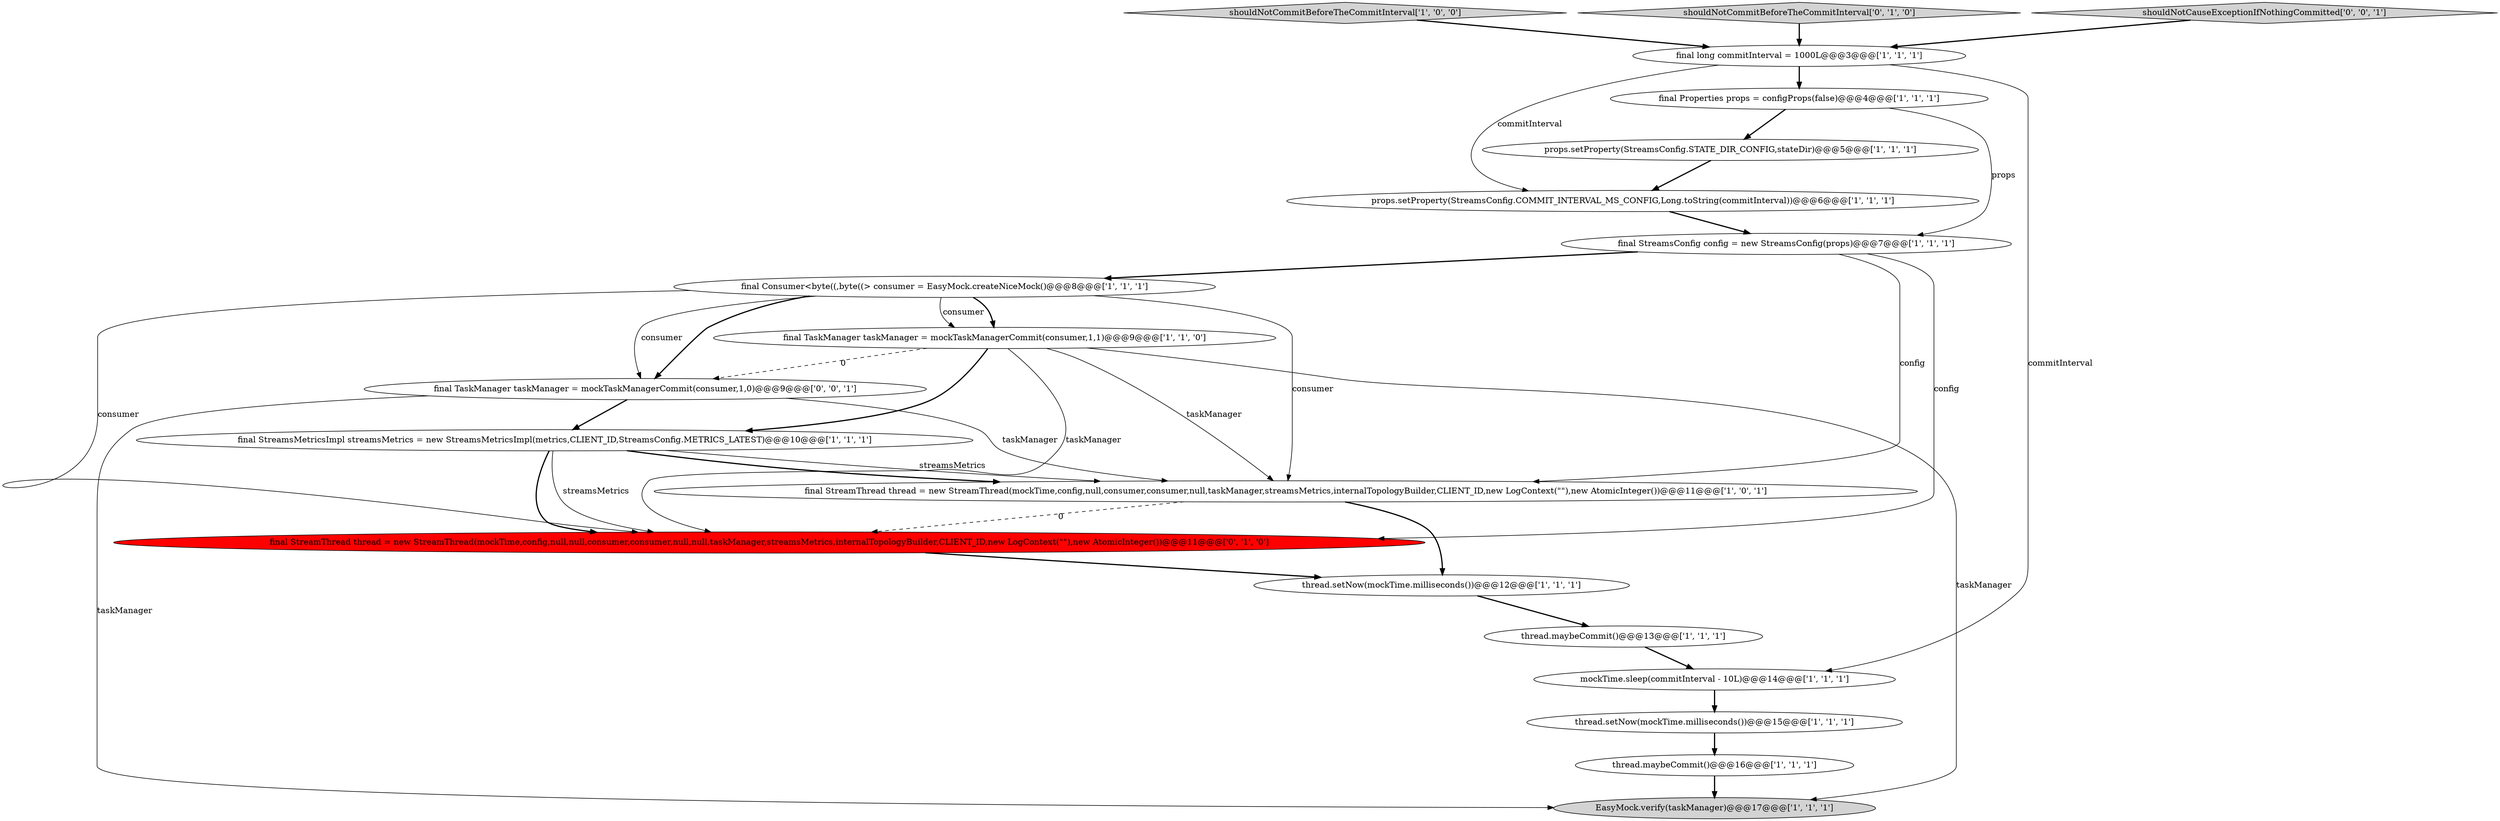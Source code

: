 digraph {
5 [style = filled, label = "final Consumer<byte((,byte((> consumer = EasyMock.createNiceMock()@@@8@@@['1', '1', '1']", fillcolor = white, shape = ellipse image = "AAA0AAABBB1BBB"];
1 [style = filled, label = "mockTime.sleep(commitInterval - 10L)@@@14@@@['1', '1', '1']", fillcolor = white, shape = ellipse image = "AAA0AAABBB1BBB"];
7 [style = filled, label = "thread.setNow(mockTime.milliseconds())@@@12@@@['1', '1', '1']", fillcolor = white, shape = ellipse image = "AAA0AAABBB1BBB"];
19 [style = filled, label = "final TaskManager taskManager = mockTaskManagerCommit(consumer,1,0)@@@9@@@['0', '0', '1']", fillcolor = white, shape = ellipse image = "AAA0AAABBB3BBB"];
4 [style = filled, label = "EasyMock.verify(taskManager)@@@17@@@['1', '1', '1']", fillcolor = lightgray, shape = ellipse image = "AAA0AAABBB1BBB"];
9 [style = filled, label = "final Properties props = configProps(false)@@@4@@@['1', '1', '1']", fillcolor = white, shape = ellipse image = "AAA0AAABBB1BBB"];
12 [style = filled, label = "final long commitInterval = 1000L@@@3@@@['1', '1', '1']", fillcolor = white, shape = ellipse image = "AAA0AAABBB1BBB"];
13 [style = filled, label = "thread.maybeCommit()@@@13@@@['1', '1', '1']", fillcolor = white, shape = ellipse image = "AAA0AAABBB1BBB"];
11 [style = filled, label = "final StreamsMetricsImpl streamsMetrics = new StreamsMetricsImpl(metrics,CLIENT_ID,StreamsConfig.METRICS_LATEST)@@@10@@@['1', '1', '1']", fillcolor = white, shape = ellipse image = "AAA0AAABBB1BBB"];
3 [style = filled, label = "thread.maybeCommit()@@@16@@@['1', '1', '1']", fillcolor = white, shape = ellipse image = "AAA0AAABBB1BBB"];
10 [style = filled, label = "final StreamsConfig config = new StreamsConfig(props)@@@7@@@['1', '1', '1']", fillcolor = white, shape = ellipse image = "AAA0AAABBB1BBB"];
6 [style = filled, label = "props.setProperty(StreamsConfig.COMMIT_INTERVAL_MS_CONFIG,Long.toString(commitInterval))@@@6@@@['1', '1', '1']", fillcolor = white, shape = ellipse image = "AAA0AAABBB1BBB"];
2 [style = filled, label = "thread.setNow(mockTime.milliseconds())@@@15@@@['1', '1', '1']", fillcolor = white, shape = ellipse image = "AAA0AAABBB1BBB"];
14 [style = filled, label = "final TaskManager taskManager = mockTaskManagerCommit(consumer,1,1)@@@9@@@['1', '1', '0']", fillcolor = white, shape = ellipse image = "AAA0AAABBB1BBB"];
15 [style = filled, label = "props.setProperty(StreamsConfig.STATE_DIR_CONFIG,stateDir)@@@5@@@['1', '1', '1']", fillcolor = white, shape = ellipse image = "AAA0AAABBB1BBB"];
0 [style = filled, label = "final StreamThread thread = new StreamThread(mockTime,config,null,consumer,consumer,null,taskManager,streamsMetrics,internalTopologyBuilder,CLIENT_ID,new LogContext(\"\"),new AtomicInteger())@@@11@@@['1', '0', '1']", fillcolor = white, shape = ellipse image = "AAA0AAABBB1BBB"];
8 [style = filled, label = "shouldNotCommitBeforeTheCommitInterval['1', '0', '0']", fillcolor = lightgray, shape = diamond image = "AAA0AAABBB1BBB"];
17 [style = filled, label = "shouldNotCommitBeforeTheCommitInterval['0', '1', '0']", fillcolor = lightgray, shape = diamond image = "AAA0AAABBB2BBB"];
18 [style = filled, label = "shouldNotCauseExceptionIfNothingCommitted['0', '0', '1']", fillcolor = lightgray, shape = diamond image = "AAA0AAABBB3BBB"];
16 [style = filled, label = "final StreamThread thread = new StreamThread(mockTime,config,null,null,consumer,consumer,null,null,taskManager,streamsMetrics,internalTopologyBuilder,CLIENT_ID,new LogContext(\"\"),new AtomicInteger())@@@11@@@['0', '1', '0']", fillcolor = red, shape = ellipse image = "AAA1AAABBB2BBB"];
7->13 [style = bold, label=""];
11->16 [style = bold, label=""];
12->6 [style = solid, label="commitInterval"];
10->0 [style = solid, label="config"];
2->3 [style = bold, label=""];
11->0 [style = solid, label="streamsMetrics"];
0->16 [style = dashed, label="0"];
16->7 [style = bold, label=""];
18->12 [style = bold, label=""];
19->11 [style = bold, label=""];
15->6 [style = bold, label=""];
5->14 [style = bold, label=""];
12->9 [style = bold, label=""];
3->4 [style = bold, label=""];
13->1 [style = bold, label=""];
0->7 [style = bold, label=""];
5->19 [style = bold, label=""];
11->0 [style = bold, label=""];
17->12 [style = bold, label=""];
10->5 [style = bold, label=""];
14->16 [style = solid, label="taskManager"];
9->15 [style = bold, label=""];
6->10 [style = bold, label=""];
5->14 [style = solid, label="consumer"];
10->16 [style = solid, label="config"];
14->0 [style = solid, label="taskManager"];
12->1 [style = solid, label="commitInterval"];
5->19 [style = solid, label="consumer"];
5->0 [style = solid, label="consumer"];
5->16 [style = solid, label="consumer"];
14->19 [style = dashed, label="0"];
1->2 [style = bold, label=""];
11->16 [style = solid, label="streamsMetrics"];
14->4 [style = solid, label="taskManager"];
19->0 [style = solid, label="taskManager"];
19->4 [style = solid, label="taskManager"];
14->11 [style = bold, label=""];
8->12 [style = bold, label=""];
9->10 [style = solid, label="props"];
}
